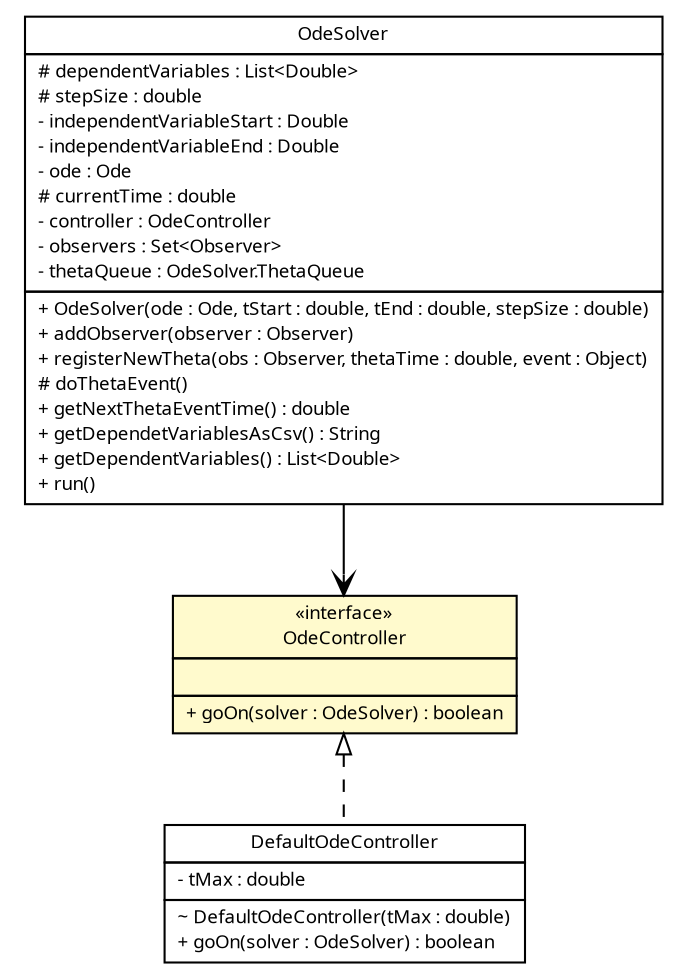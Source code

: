 #!/usr/local/bin/dot
#
# Class diagram 
# Generated by UMLGraph version R5_6 (http://www.umlgraph.org/)
#

digraph G {
	edge [fontname="Trebuchet MS",fontsize=10,labelfontname="Trebuchet MS",labelfontsize=10];
	node [fontname="Trebuchet MS",fontsize=10,shape=plaintext];
	nodesep=0.25;
	ranksep=0.5;
	// broadwick.odesolver.OdeSolver
	c20819 [label=<<table title="broadwick.odesolver.OdeSolver" border="0" cellborder="1" cellspacing="0" cellpadding="2" port="p" href="./OdeSolver.html">
		<tr><td><table border="0" cellspacing="0" cellpadding="1">
<tr><td align="center" balign="center"><font face="Trebuchet MS"> OdeSolver </font></td></tr>
		</table></td></tr>
		<tr><td><table border="0" cellspacing="0" cellpadding="1">
<tr><td align="left" balign="left"> # dependentVariables : List&lt;Double&gt; </td></tr>
<tr><td align="left" balign="left"> # stepSize : double </td></tr>
<tr><td align="left" balign="left"> - independentVariableStart : Double </td></tr>
<tr><td align="left" balign="left"> - independentVariableEnd : Double </td></tr>
<tr><td align="left" balign="left"> - ode : Ode </td></tr>
<tr><td align="left" balign="left"> # currentTime : double </td></tr>
<tr><td align="left" balign="left"> - controller : OdeController </td></tr>
<tr><td align="left" balign="left"> - observers : Set&lt;Observer&gt; </td></tr>
<tr><td align="left" balign="left"> - thetaQueue : OdeSolver.ThetaQueue </td></tr>
		</table></td></tr>
		<tr><td><table border="0" cellspacing="0" cellpadding="1">
<tr><td align="left" balign="left"> + OdeSolver(ode : Ode, tStart : double, tEnd : double, stepSize : double) </td></tr>
<tr><td align="left" balign="left"> + addObserver(observer : Observer) </td></tr>
<tr><td align="left" balign="left"> + registerNewTheta(obs : Observer, thetaTime : double, event : Object) </td></tr>
<tr><td align="left" balign="left"> # doThetaEvent() </td></tr>
<tr><td align="left" balign="left"> + getNextThetaEventTime() : double </td></tr>
<tr><td align="left" balign="left"> + getDependetVariablesAsCsv() : String </td></tr>
<tr><td align="left" balign="left"> + getDependentVariables() : List&lt;Double&gt; </td></tr>
<tr><td align="left" balign="left"><font face="Trebuchet MS" point-size="9.0"> + run() </font></td></tr>
		</table></td></tr>
		</table>>, URL="./OdeSolver.html", fontname="Trebuchet MS", fontcolor="black", fontsize=9.0];
	// broadwick.odesolver.OdeController
	c20821 [label=<<table title="broadwick.odesolver.OdeController" border="0" cellborder="1" cellspacing="0" cellpadding="2" port="p" bgcolor="lemonChiffon" href="./OdeController.html">
		<tr><td><table border="0" cellspacing="0" cellpadding="1">
<tr><td align="center" balign="center"> &#171;interface&#187; </td></tr>
<tr><td align="center" balign="center"><font face="Trebuchet MS"> OdeController </font></td></tr>
		</table></td></tr>
		<tr><td><table border="0" cellspacing="0" cellpadding="1">
<tr><td align="left" balign="left">  </td></tr>
		</table></td></tr>
		<tr><td><table border="0" cellspacing="0" cellpadding="1">
<tr><td align="left" balign="left"><font face="Trebuchet MS" point-size="9.0"> + goOn(solver : OdeSolver) : boolean </font></td></tr>
		</table></td></tr>
		</table>>, URL="./OdeController.html", fontname="Trebuchet MS", fontcolor="black", fontsize=9.0];
	// broadwick.odesolver.DefaultOdeController
	c20824 [label=<<table title="broadwick.odesolver.DefaultOdeController" border="0" cellborder="1" cellspacing="0" cellpadding="2" port="p" href="./DefaultOdeController.html">
		<tr><td><table border="0" cellspacing="0" cellpadding="1">
<tr><td align="center" balign="center"><font face="Trebuchet MS"> DefaultOdeController </font></td></tr>
		</table></td></tr>
		<tr><td><table border="0" cellspacing="0" cellpadding="1">
<tr><td align="left" balign="left"> - tMax : double </td></tr>
		</table></td></tr>
		<tr><td><table border="0" cellspacing="0" cellpadding="1">
<tr><td align="left" balign="left"> ~ DefaultOdeController(tMax : double) </td></tr>
<tr><td align="left" balign="left"> + goOn(solver : OdeSolver) : boolean </td></tr>
		</table></td></tr>
		</table>>, URL="./DefaultOdeController.html", fontname="Trebuchet MS", fontcolor="black", fontsize=9.0];
	//broadwick.odesolver.DefaultOdeController implements broadwick.odesolver.OdeController
	c20821:p -> c20824:p [dir=back,arrowtail=empty,style=dashed];
	// broadwick.odesolver.OdeSolver NAVASSOC broadwick.odesolver.OdeController
	c20819:p -> c20821:p [taillabel="", label="", headlabel="", fontname="Trebuchet MS", fontcolor="black", fontsize=10.0, color="black", arrowhead=open];
}

